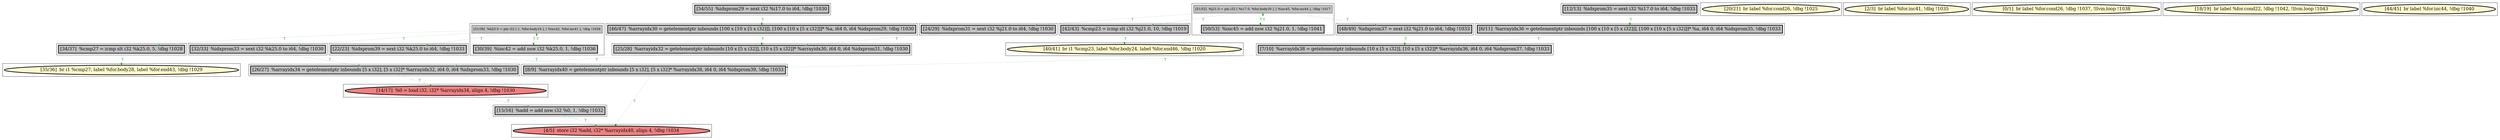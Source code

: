 
digraph G {



node1067->node1080 [style=dotted,color=forestgreen,label="T",fontcolor=forestgreen ]
node1075->node1082 [style=dotted,color=forestgreen,label="T",fontcolor=forestgreen ]
node1071->node1067 [style=dotted,color=forestgreen,label="T",fontcolor=forestgreen ]
node1086->node1064 [style=dotted,color=forestgreen,label="T",fontcolor=forestgreen ]
node1066->node1074 [style=dotted,color=forestgreen,label="T",fontcolor=forestgreen ]
node1072->node1066 [style=dotted,color=forestgreen,label="T",fontcolor=forestgreen ]
node1073->node1072 [style=dotted,color=forestgreen,label="T",fontcolor=forestgreen ]
node1072->node1071 [style=dotted,color=forestgreen,label="T",fontcolor=forestgreen ]
node1080->node1061 [style=dotted,color=forestgreen,label="T",fontcolor=forestgreen ]
node1068->node1081 [style=dotted,color=forestgreen,label="T",fontcolor=forestgreen ]
node1072->node1084 [style=dotted,color=forestgreen,label="T",fontcolor=forestgreen ]
node1075->node1083 [style=dotted,color=forestgreen,label="T",fontcolor=forestgreen ]
node1063->node1062 [style=dotted,color=forestgreen,label="T",fontcolor=forestgreen ]
node1083->node1080 [style=dotted,color=forestgreen,label="T",fontcolor=forestgreen ]
node1082->node1086 [style=dotted,color=forestgreen,label="T",fontcolor=forestgreen ]
node1076->node1075 [style=dotted,color=forestgreen,label="T",fontcolor=forestgreen ]
node1072->node1073 [style=dotted,color=forestgreen,label="T",fontcolor=forestgreen ]
node1070->node1068 [style=dotted,color=forestgreen,label="T",fontcolor=forestgreen ]
node1077->node1079 [style=dotted,color=forestgreen,label="T",fontcolor=forestgreen ]
node1078->node1061 [style=dotted,color=forestgreen,label="T",fontcolor=forestgreen ]
node1084->node1081 [style=dotted,color=forestgreen,label="T",fontcolor=forestgreen ]
node1064->node1078 [style=dotted,color=forestgreen,label="T",fontcolor=forestgreen ]
node1081->node1086 [style=dotted,color=forestgreen,label="T",fontcolor=forestgreen ]
node1062->node1067 [style=dotted,color=forestgreen,label="T",fontcolor=forestgreen ]
node1075->node1076 [style=dotted,color=forestgreen,label="T",fontcolor=forestgreen ]
node1075->node1077 [style=dotted,color=forestgreen,label="T",fontcolor=forestgreen ]


subgraph cluster25 {


node1086 [penwidth=3.0,fontsize=20,fillcolor=grey,label="[26/27]  %arrayidx34 = getelementptr inbounds [5 x i32], [5 x i32]* %arrayidx32, i64 0, i64 %idxprom33, !dbg !1030",shape=rectangle,style=filled ]



}

subgraph cluster24 {


node1085 [penwidth=3.0,fontsize=20,fillcolor=lemonchiffon,label="[20/21]  br label %for.cond26, !dbg !1025",shape=ellipse,style=filled ]



}

subgraph cluster22 {


node1083 [penwidth=3.0,fontsize=20,fillcolor=grey,label="[22/23]  %idxprom39 = sext i32 %k25.0 to i64, !dbg !1033",shape=rectangle,style=filled ]



}

subgraph cluster20 {


node1081 [penwidth=3.0,fontsize=20,fillcolor=grey,label="[25/28]  %arrayidx32 = getelementptr inbounds [10 x [5 x i32]], [10 x [5 x i32]]* %arrayidx30, i64 0, i64 %idxprom31, !dbg !1030",shape=rectangle,style=filled ]



}

subgraph cluster18 {


node1079 [penwidth=3.0,fontsize=20,fillcolor=lemonchiffon,label="[35/36]  br i1 %cmp27, label %for.body28, label %for.end43, !dbg !1029",shape=ellipse,style=filled ]



}

subgraph cluster16 {


node1077 [penwidth=3.0,fontsize=20,fillcolor=grey,label="[34/37]  %cmp27 = icmp slt i32 %k25.0, 5, !dbg !1028",shape=rectangle,style=filled ]



}

subgraph cluster17 {


node1078 [penwidth=3.0,fontsize=20,fillcolor=grey,label="[15/16]  %add = add nsw i32 %0, 1, !dbg !1032",shape=rectangle,style=filled ]



}

subgraph cluster4 {


node1063 [penwidth=3.0,fontsize=20,fillcolor=grey,label="[12/13]  %idxprom35 = sext i32 %i17.0 to i64, !dbg !1033",shape=rectangle,style=filled ]



}

subgraph cluster3 {


node1062 [penwidth=3.0,fontsize=20,fillcolor=grey,label="[6/11]  %arrayidx36 = getelementptr inbounds [100 x [10 x [5 x i32]]], [100 x [10 x [5 x i32]]]* %a, i64 0, i64 %idxprom35, !dbg !1033",shape=rectangle,style=filled ]



}

subgraph cluster2 {


node1061 [penwidth=3.0,fontsize=20,fillcolor=lightcoral,label="[4/5]  store i32 %add, i32* %arrayidx40, align 4, !dbg !1034",shape=ellipse,style=filled ]



}

subgraph cluster1 {


node1060 [penwidth=3.0,fontsize=20,fillcolor=lemonchiffon,label="[2/3]  br label %for.inc41, !dbg !1035",shape=ellipse,style=filled ]



}

subgraph cluster12 {


node1071 [penwidth=3.0,fontsize=20,fillcolor=grey,label="[48/49]  %idxprom37 = sext i32 %j21.0 to i64, !dbg !1033",shape=rectangle,style=filled ]



}

subgraph cluster5 {


node1064 [penwidth=3.0,fontsize=20,fillcolor=lightcoral,label="[14/17]  %0 = load i32, i32* %arrayidx34, align 4, !dbg !1030",shape=ellipse,style=filled ]



}

subgraph cluster0 {


node1059 [penwidth=3.0,fontsize=20,fillcolor=lemonchiffon,label="[0/1]  br label %for.cond26, !dbg !1037, !llvm.loop !1038",shape=ellipse,style=filled ]



}

subgraph cluster6 {


node1065 [penwidth=3.0,fontsize=20,fillcolor=lemonchiffon,label="[18/19]  br label %for.cond22, !dbg !1042, !llvm.loop !1043",shape=ellipse,style=filled ]



}

subgraph cluster14 {


node1074 [penwidth=3.0,fontsize=20,fillcolor=lemonchiffon,label="[40/41]  br i1 %cmp23, label %for.body24, label %for.end46, !dbg !1020",shape=ellipse,style=filled ]



}

subgraph cluster7 {


node1066 [penwidth=3.0,fontsize=20,fillcolor=grey,label="[42/43]  %cmp23 = icmp slt i32 %j21.0, 10, !dbg !1019",shape=rectangle,style=filled ]



}

subgraph cluster23 {


node1084 [penwidth=3.0,fontsize=20,fillcolor=grey,label="[24/29]  %idxprom31 = sext i32 %j21.0 to i64, !dbg !1030",shape=rectangle,style=filled ]



}

subgraph cluster8 {


node1067 [penwidth=3.0,fontsize=20,fillcolor=grey,label="[7/10]  %arrayidx38 = getelementptr inbounds [10 x [5 x i32]], [10 x [5 x i32]]* %arrayidx36, i64 0, i64 %idxprom37, !dbg !1033",shape=rectangle,style=filled ]



}

subgraph cluster21 {


node1082 [penwidth=3.0,fontsize=20,fillcolor=grey,label="[32/33]  %idxprom33 = sext i32 %k25.0 to i64, !dbg !1030",shape=rectangle,style=filled ]



}

subgraph cluster9 {


node1068 [penwidth=3.0,fontsize=20,fillcolor=grey,label="[46/47]  %arrayidx30 = getelementptr inbounds [100 x [10 x [5 x i32]]], [100 x [10 x [5 x i32]]]* %a, i64 0, i64 %idxprom29, !dbg !1030",shape=rectangle,style=filled ]



}

subgraph cluster19 {


node1080 [penwidth=3.0,fontsize=20,fillcolor=grey,label="[8/9]  %arrayidx40 = getelementptr inbounds [5 x i32], [5 x i32]* %arrayidx38, i64 0, i64 %idxprom39, !dbg !1033",shape=rectangle,style=filled ]



}

subgraph cluster10 {


node1069 [penwidth=3.0,fontsize=20,fillcolor=lemonchiffon,label="[44/45]  br label %for.inc44, !dbg !1040",shape=ellipse,style=filled ]



}

subgraph cluster11 {


node1070 [penwidth=3.0,fontsize=20,fillcolor=grey,label="[54/55]  %idxprom29 = sext i32 %i17.0 to i64, !dbg !1030",shape=rectangle,style=filled ]



}

subgraph cluster13 {


node1073 [penwidth=3.0,fontsize=20,fillcolor=grey,label="[50/53]  %inc45 = add nsw i32 %j21.0, 1, !dbg !1041",shape=rectangle,style=filled ]
node1072 [fillcolor=grey,label="[51/52]  %j21.0 = phi i32 [ %i17.0, %for.body20 ], [ %inc45, %for.inc44 ], !dbg !1017",shape=rectangle,style=filled ]



}

subgraph cluster15 {


node1076 [penwidth=3.0,fontsize=20,fillcolor=grey,label="[30/39]  %inc42 = add nsw i32 %k25.0, 1, !dbg !1036",shape=rectangle,style=filled ]
node1075 [fillcolor=grey,label="[31/38]  %k25.0 = phi i32 [ 1, %for.body24 ], [ %inc42, %for.inc41 ], !dbg !1026",shape=rectangle,style=filled ]



}

}
